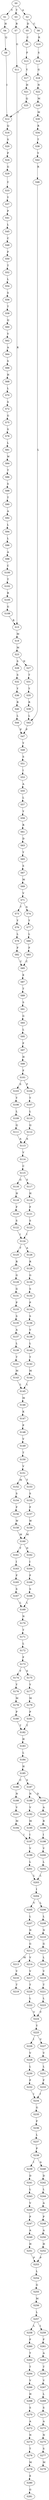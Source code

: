 strict digraph  {
	S0 -> S1 [ label = Y ];
	S0 -> S2 [ label = A ];
	S0 -> S3 [ label = T ];
	S1 -> S4 [ label = H ];
	S2 -> S5 [ label = D ];
	S2 -> S6 [ label = C ];
	S3 -> S7 [ label = R ];
	S4 -> S8 [ label = Q ];
	S5 -> S9 [ label = C ];
	S6 -> S10 [ label = R ];
	S7 -> S11 [ label = G ];
	S8 -> S12 [ label = I ];
	S9 -> S13 [ label = F ];
	S10 -> S14 [ label = S ];
	S11 -> S15 [ label = R ];
	S12 -> S16 [ label = Q ];
	S13 -> S17 [ label = Y ];
	S14 -> S18 [ label = G ];
	S15 -> S19 [ label = M ];
	S16 -> S20 [ label = S ];
	S17 -> S21 [ label = H ];
	S18 -> S22 [ label = N ];
	S19 -> S23 [ label = M ];
	S20 -> S24 [ label = P ];
	S21 -> S25 [ label = Q ];
	S22 -> S26 [ label = M ];
	S23 -> S27 [ label = N ];
	S23 -> S28 [ label = S ];
	S24 -> S29 [ label = G ];
	S25 -> S12 [ label = I ];
	S26 -> S30 [ label = M ];
	S27 -> S31 [ label = T ];
	S28 -> S32 [ label = S ];
	S29 -> S33 [ label = C ];
	S30 -> S34 [ label = R ];
	S31 -> S35 [ label = Y ];
	S32 -> S36 [ label = Y ];
	S33 -> S37 [ label = Y ];
	S34 -> S38 [ label = T ];
	S35 -> S39 [ label = R ];
	S36 -> S40 [ label = R ];
	S37 -> S41 [ label = P ];
	S38 -> S42 [ label = Y ];
	S39 -> S43 [ label = L ];
	S40 -> S44 [ label = L ];
	S41 -> S45 [ label = L ];
	S42 -> S46 [ label = R ];
	S43 -> S47 [ label = P ];
	S44 -> S47 [ label = P ];
	S45 -> S48 [ label = C ];
	S46 -> S43 [ label = L ];
	S47 -> S49 [ label = Y ];
	S48 -> S50 [ label = F ];
	S49 -> S51 [ label = S ];
	S50 -> S52 [ label = T ];
	S51 -> S53 [ label = I ];
	S52 -> S54 [ label = L ];
	S53 -> S55 [ label = A ];
	S54 -> S56 [ label = S ];
	S55 -> S57 [ label = L ];
	S56 -> S58 [ label = T ];
	S57 -> S59 [ label = Y ];
	S58 -> S60 [ label = Q ];
	S59 -> S61 [ label = R ];
	S60 -> S62 [ label = V ];
	S61 -> S63 [ label = D ];
	S62 -> S64 [ label = A ];
	S63 -> S65 [ label = Y ];
	S64 -> S66 [ label = S ];
	S65 -> S67 [ label = S ];
	S66 -> S68 [ label = H ];
	S67 -> S69 [ label = M ];
	S68 -> S70 [ label = L ];
	S69 -> S71 [ label = V ];
	S70 -> S72 [ label = S ];
	S71 -> S73 [ label = T ];
	S71 -> S74 [ label = A ];
	S72 -> S75 [ label = G ];
	S73 -> S76 [ label = Y ];
	S74 -> S77 [ label = Y ];
	S75 -> S78 [ label = S ];
	S76 -> S79 [ label = L ];
	S77 -> S80 [ label = L ];
	S78 -> S81 [ label = L ];
	S79 -> S82 [ label = F ];
	S80 -> S83 [ label = F ];
	S81 -> S84 [ label = W ];
	S82 -> S85 [ label = C ];
	S83 -> S85 [ label = C ];
	S84 -> S86 [ label = T ];
	S85 -> S87 [ label = E ];
	S86 -> S88 [ label = S ];
	S87 -> S89 [ label = T ];
	S88 -> S90 [ label = T ];
	S89 -> S91 [ label = S ];
	S90 -> S92 [ label = A ];
	S91 -> S93 [ label = G ];
	S92 -> S94 [ label = L ];
	S93 -> S95 [ label = L ];
	S94 -> S96 [ label = L ];
	S95 -> S97 [ label = F ];
	S96 -> S98 [ label = A ];
	S97 -> S99 [ label = H ];
	S98 -> S100 [ label = C ];
	S99 -> S101 [ label = F ];
	S100 -> S102 [ label = T ];
	S101 -> S103 [ label = S ];
	S101 -> S104 [ label = F ];
	S102 -> S105 [ label = R ];
	S103 -> S106 [ label = Y ];
	S104 -> S107 [ label = Y ];
	S105 -> S108 [ label = G ];
	S106 -> S109 [ label = L ];
	S107 -> S110 [ label = L ];
	S108 -> S15 [ label = R ];
	S109 -> S111 [ label = Q ];
	S110 -> S112 [ label = Q ];
	S111 -> S113 [ label = A ];
	S112 -> S113 [ label = A ];
	S113 -> S114 [ label = V ];
	S114 -> S115 [ label = C ];
	S115 -> S116 [ label = G ];
	S115 -> S117 [ label = S ];
	S116 -> S118 [ label = H ];
	S117 -> S119 [ label = H ];
	S118 -> S120 [ label = F ];
	S119 -> S121 [ label = F ];
	S120 -> S122 [ label = S ];
	S121 -> S123 [ label = S ];
	S122 -> S124 [ label = I ];
	S123 -> S124 [ label = I ];
	S124 -> S125 [ label = T ];
	S124 -> S126 [ label = A ];
	S125 -> S127 [ label = R ];
	S126 -> S128 [ label = R ];
	S127 -> S129 [ label = G ];
	S128 -> S130 [ label = G ];
	S129 -> S131 [ label = G ];
	S130 -> S132 [ label = S ];
	S131 -> S133 [ label = P ];
	S132 -> S134 [ label = P ];
	S133 -> S135 [ label = S ];
	S134 -> S136 [ label = S ];
	S135 -> S137 [ label = A ];
	S136 -> S138 [ label = V ];
	S137 -> S139 [ label = L ];
	S138 -> S140 [ label = L ];
	S139 -> S141 [ label = T ];
	S140 -> S142 [ label = T ];
	S141 -> S143 [ label = M ];
	S142 -> S144 [ label = M ];
	S143 -> S145 [ label = L ];
	S144 -> S145 [ label = L ];
	S145 -> S146 [ label = M ];
	S146 -> S147 [ label = K ];
	S147 -> S148 [ label = P ];
	S148 -> S149 [ label = V ];
	S149 -> S150 [ label = T ];
	S150 -> S151 [ label = V ];
	S151 -> S152 [ label = M ];
	S151 -> S153 [ label = T ];
	S152 -> S154 [ label = S ];
	S153 -> S155 [ label = S ];
	S154 -> S156 [ label = F ];
	S155 -> S157 [ label = F ];
	S156 -> S158 [ label = W ];
	S157 -> S159 [ label = W ];
	S158 -> S160 [ label = M ];
	S159 -> S160 [ label = M ];
	S160 -> S161 [ label = Y ];
	S160 -> S162 [ label = D ];
	S161 -> S163 [ label = I ];
	S162 -> S164 [ label = I ];
	S163 -> S165 [ label = F ];
	S164 -> S166 [ label = F ];
	S165 -> S167 [ label = S ];
	S166 -> S168 [ label = S ];
	S167 -> S169 [ label = L ];
	S168 -> S169 [ label = L ];
	S169 -> S170 [ label = N ];
	S170 -> S171 [ label = T ];
	S171 -> S172 [ label = L ];
	S172 -> S173 [ label = F ];
	S173 -> S174 [ label = Y ];
	S173 -> S175 [ label = S ];
	S174 -> S176 [ label = Y ];
	S175 -> S177 [ label = Y ];
	S176 -> S178 [ label = M ];
	S177 -> S179 [ label = M ];
	S178 -> S180 [ label = P ];
	S179 -> S181 [ label = P ];
	S180 -> S182 [ label = T ];
	S181 -> S182 [ label = T ];
	S182 -> S183 [ label = H ];
	S183 -> S184 [ label = L ];
	S184 -> S185 [ label = H ];
	S185 -> S186 [ label = C ];
	S185 -> S187 [ label = S ];
	S186 -> S188 [ label = N ];
	S187 -> S189 [ label = N ];
	S187 -> S190 [ label = D ];
	S188 -> S191 [ label = V ];
	S189 -> S192 [ label = V ];
	S190 -> S193 [ label = A ];
	S191 -> S194 [ label = M ];
	S192 -> S195 [ label = M ];
	S193 -> S196 [ label = R ];
	S194 -> S197 [ label = I ];
	S195 -> S197 [ label = I ];
	S196 -> S198 [ label = I ];
	S197 -> S199 [ label = V ];
	S198 -> S200 [ label = V ];
	S199 -> S201 [ label = L ];
	S200 -> S202 [ label = L ];
	S201 -> S203 [ label = L ];
	S202 -> S203 [ label = L ];
	S203 -> S204 [ label = I ];
	S204 -> S205 [ label = V ];
	S204 -> S206 [ label = L ];
	S205 -> S207 [ label = L ];
	S206 -> S208 [ label = L ];
	S207 -> S209 [ label = N ];
	S208 -> S210 [ label = N ];
	S209 -> S211 [ label = G ];
	S210 -> S212 [ label = G ];
	S211 -> S213 [ label = M ];
	S211 -> S214 [ label = V ];
	S212 -> S215 [ label = L ];
	S213 -> S216 [ label = V ];
	S214 -> S217 [ label = V ];
	S215 -> S218 [ label = V ];
	S216 -> S219 [ label = T ];
	S217 -> S220 [ label = T ];
	S218 -> S221 [ label = T ];
	S220 -> S222 [ label = L ];
	S221 -> S223 [ label = L ];
	S222 -> S224 [ label = V ];
	S223 -> S224 [ label = V ];
	S224 -> S225 [ label = Y ];
	S225 -> S226 [ label = I ];
	S225 -> S227 [ label = V ];
	S226 -> S228 [ label = V ];
	S227 -> S229 [ label = V ];
	S228 -> S230 [ label = L ];
	S229 -> S231 [ label = L ];
	S230 -> S232 [ label = F ];
	S231 -> S233 [ label = F ];
	S232 -> S234 [ label = I ];
	S233 -> S234 [ label = I ];
	S234 -> S235 [ label = G ];
	S235 -> S236 [ label = F ];
	S236 -> S237 [ label = L ];
	S237 -> S238 [ label = P ];
	S238 -> S239 [ label = I ];
	S238 -> S240 [ label = A ];
	S239 -> S241 [ label = D ];
	S240 -> S242 [ label = D ];
	S241 -> S243 [ label = L ];
	S242 -> S244 [ label = L ];
	S243 -> S245 [ label = V ];
	S244 -> S246 [ label = A ];
	S245 -> S247 [ label = P ];
	S246 -> S248 [ label = P ];
	S247 -> S249 [ label = A ];
	S248 -> S250 [ label = A ];
	S249 -> S251 [ label = H ];
	S250 -> S252 [ label = H ];
	S251 -> S253 [ label = P ];
	S252 -> S253 [ label = P ];
	S253 -> S254 [ label = L ];
	S254 -> S255 [ label = G ];
	S255 -> S256 [ label = M ];
	S256 -> S257 [ label = L ];
	S257 -> S258 [ label = L ];
	S257 -> S259 [ label = I ];
	S258 -> S260 [ label = F ];
	S259 -> S261 [ label = F ];
	S260 -> S262 [ label = T ];
	S261 -> S263 [ label = A ];
	S262 -> S264 [ label = T ];
	S263 -> S265 [ label = T ];
	S264 -> S266 [ label = V ];
	S265 -> S267 [ label = V ];
	S266 -> S268 [ label = H ];
	S267 -> S269 [ label = L ];
	S268 -> S270 [ label = S ];
	S269 -> S271 [ label = S ];
	S270 -> S272 [ label = A ];
	S271 -> S273 [ label = A ];
	S272 -> S274 [ label = N ];
	S273 -> S275 [ label = N ];
	S274 -> S276 [ label = T ];
	S275 -> S277 [ label = S ];
	S276 -> S278 [ label = M ];
	S277 -> S279 [ label = M ];
	S278 -> S280 [ label = E ];
	S280 -> S281 [ label = G ];
}
